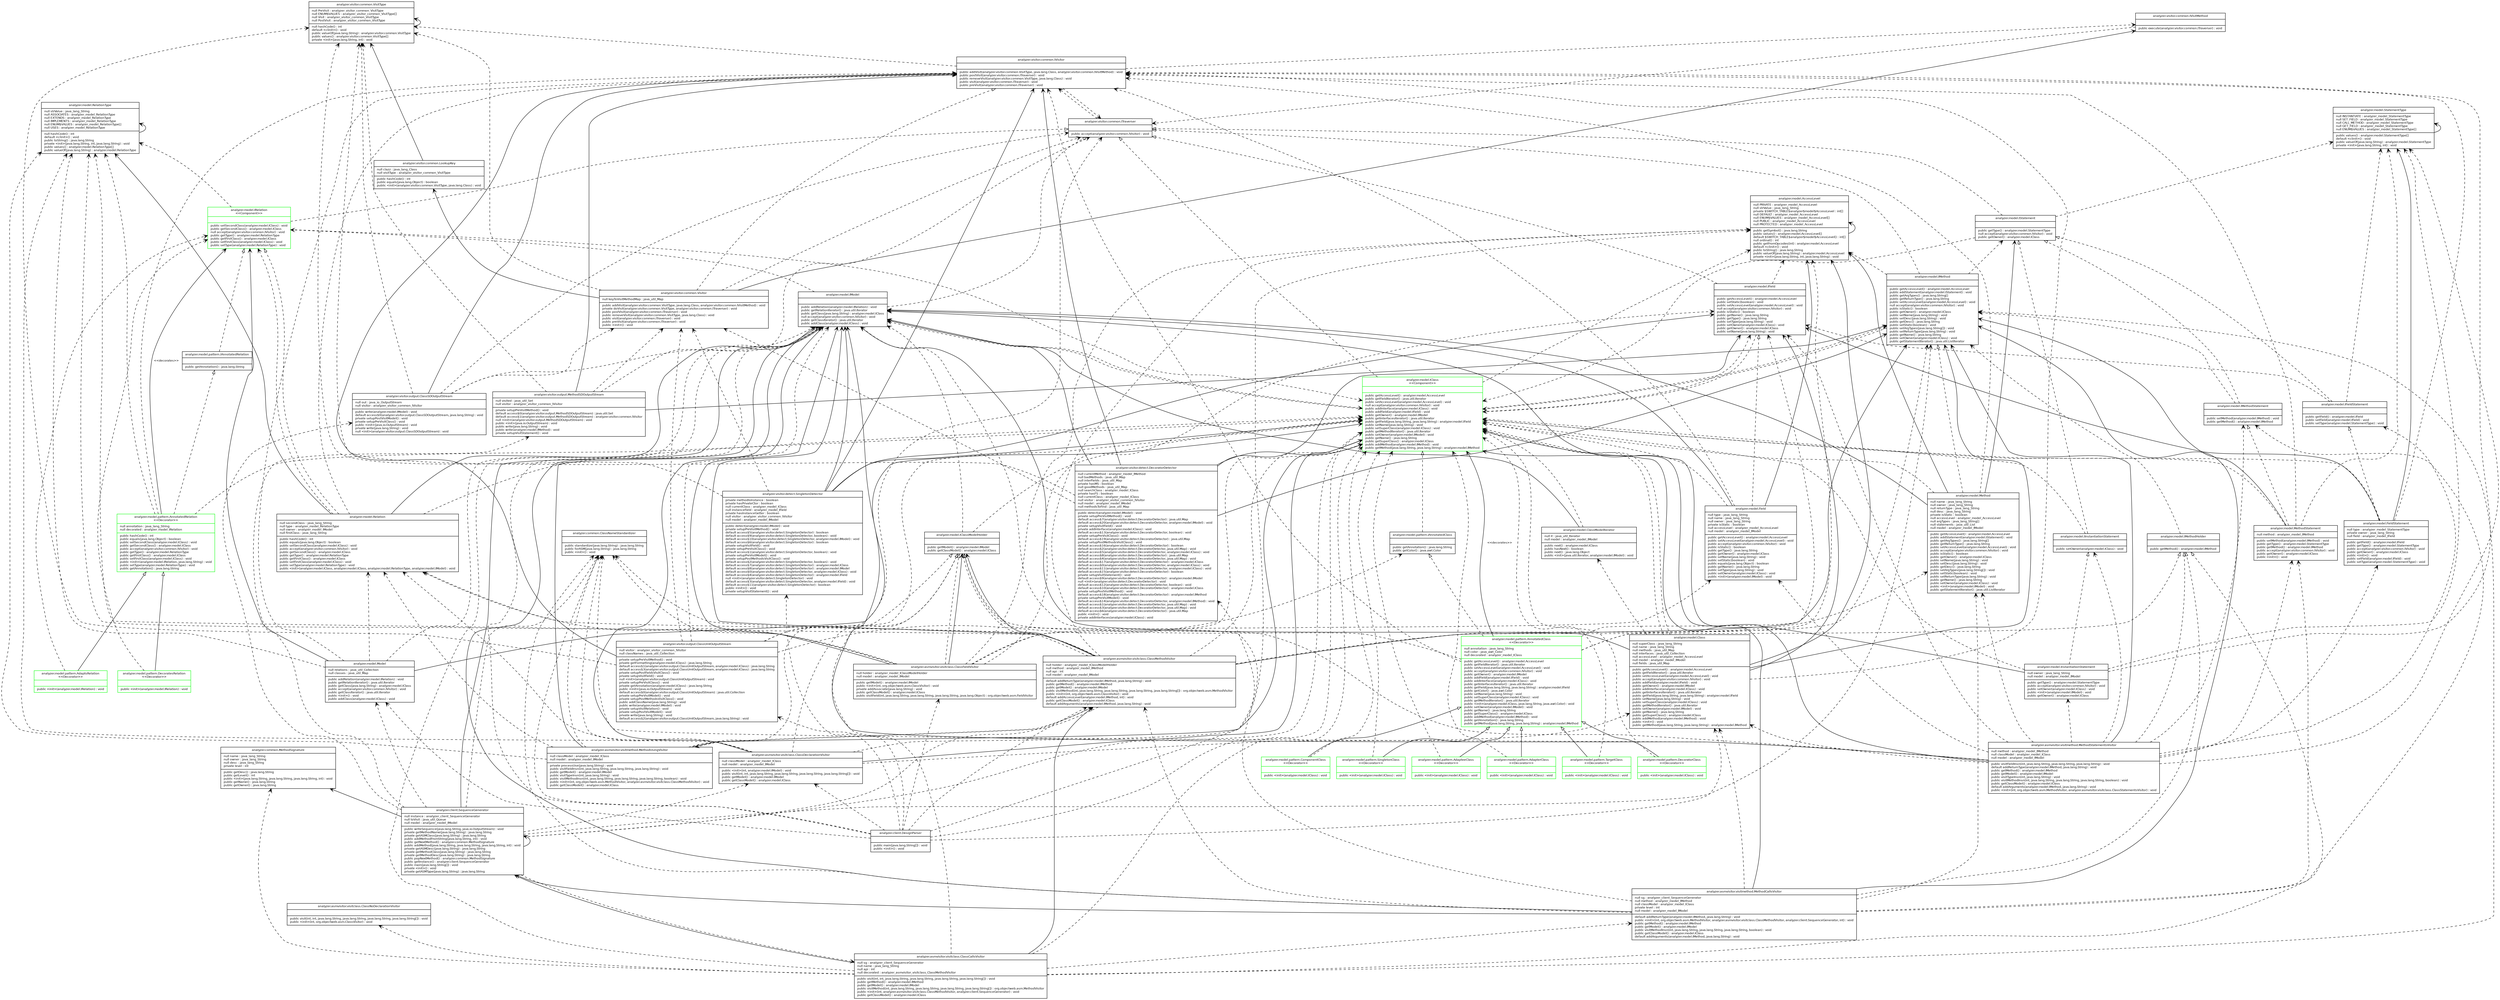 digraph G {
rankdir=BT;

node [
fontname = "Bitstream Vera Sans"
fontsize = 8
shape = "record"
]
edge [
fontname = "Bitstream Vera Sans"
fontsize = 8
]
analyzer_model_Class [
	label = "{analyzer.model.Class|null superClass : java_lang_String\lnull name : java_lang_String\lnull methods : java_util_Map\lnull interfaces : java_util_Collection\lnull accessLevel : analyzer_model_AccessLevel\lnull model : analyzer_model_IModel\lnull fields : java_util_Map\l|public getAccessLevel() : analyzer.model.AccessLevel\lpublic getFieldIterator() : java.util.Iterator\lpublic setAccessLevel(analyzer.model.AccessLevel) : void\lpublic accept(analyzer.visitor.common.IVisitor) : void\lpublic addField(analyzer.model.IField) : void\lpublic getOwner() : analyzer.model.IModel\lpublic addInterface(analyzer.model.IClass) : void\lpublic getInterfacesIterator() : java.util.Iterator\lpublic getField(java.lang.String, java.lang.String) : analyzer.model.IField\lpublic setName(java.lang.String) : void\lpublic setSuperClass(analyzer.model.IClass) : void\lpublic getMethodIterator() : java.util.Iterator\lpublic setOwner(analyzer.model.IModel) : void\lpublic getName() : java.lang.String\lpublic getSuperClass() : analyzer.model.IClass\lpublic addMethod(analyzer.model.IMethod) : void\lpublic \<init\>() : void\lpublic getMethod(java.lang.String, java.lang.String) : analyzer.model.IMethod\l}"
]
analyzer_model_IFieldStatement [
	label = "{analyzer.model.IFieldStatement||public getField() : analyzer.model.IField\lpublic setField(analyzer.model.IField) : void\lpublic setType(analyzer.model.StatementType) : void\l}"
]
analyzer_visitor_output_ClassSDOutputStream [
	label = "{analyzer.visitor.output.ClassSDOutputStream|null out : java_io_OutputStream\lnull visitor : analyzer_visitor_common_IVisitor\l|public write(analyzer.model.IModel) : void\ldefault access$0(analyzer.visitor.output.ClassSDOutputStream, java.lang.String) : void\lprivate setupPostVisitModel() : void\lprivate setupPreVisitClass() : void\lpublic \<init\>(java.io.OutputStream) : void\lprivate write(java.lang.String) : void\lnull \<init\>(analyzer.visitor.output.ClassSDOutputStream) : void\l}"
]
analyzer_model_pattern_ComponentClass [
	label = "{analyzer.model.pattern.ComponentClass\n\<\<Decorator\>\>||public \<init\>(analyzer.model.IClass) : void\l}"
, color="#00ff00"]
analyzer_model_MethodStatement [
	label = "{analyzer.model.MethodStatement|null method : analyzer_model_IMethod\l|public setMethod(analyzer.model.IMethod) : void\lpublic getType() : analyzer.model.StatementType\lpublic getMethod() : analyzer.model.IMethod\lpublic accept(analyzer.visitor.common.IVisitor) : void\lpublic getOwner() : analyzer.model.IClass\lpublic \<init\>() : void\l}"
]
analyzer_model_RelationType [
	label = "{analyzer.model.RelationType|null strValue : java_lang_String\lnull ASSOCIATES : analyzer_model_RelationType\lnull EXTENDS : analyzer_model_RelationType\lnull IMPLEMENTS : analyzer_model_RelationType\lnull ENUM$VALUES : analyzer_model_RelationType[]\lnull USES : analyzer_model_RelationType\l|null hashCode() : int\ldefault \<clinit\>() : void\lpublic toString() : java.lang.String\lprivate \<init\>(java.lang.String, int, java.lang.String) : void\lpublic values() : analyzer.model.RelationType[]\lpublic valueOf(java.lang.String) : analyzer.model.RelationType\l}"
]
analyzer_asmvisitor_visitclass_ClassCallsVisitor [
	label = "{analyzer.asmvisitor.visitclass.ClassCallsVisitor|null sg : analyzer_client_SequenceGenerator\lnull name : java_lang_String\lnull api : int\lnull decorated : analyzer_asmvisitor_visitclass_ClassMethodVisitor\l|public visit(int, int, java.lang.String, java.lang.String, java.lang.String, java.lang.String[]) : void\lpublic getMethod() : analyzer.model.IMethod\lpublic getModel() : analyzer.model.IModel\lpublic visitMethod(int, java.lang.String, java.lang.String, java.lang.String, java.lang.String[]) : org.objectweb.asm.MethodVisitor\lpublic \<init\>(int, analyzer.asmvisitor.visitclass.ClassMethodVisitor, analyzer.client.SequenceGenerator) : void\lpublic getClassModel() : analyzer.model.IClass\l}"
]
analyzer_common_MethodSignature [
	label = "{analyzer.common.MethodSignature|null name : java_lang_String\lnull owner : java_lang_String\lnull desc : java_lang_String\lprivate level : int\l|public getDesc() : java.lang.String\lpublic getLevel() : int\lpublic \<init\>(java.lang.String, java.lang.String, java.lang.String, int) : void\lpublic getName() : java.lang.String\lpublic getOwner() : java.lang.String\l}"
]
analyzer_asmvisitor_visitmethod_MethodUsingVisitor [
	label = "{analyzer.asmvisitor.visitmethod.MethodUsingVisitor|null classModel : analyzer_model_IClass\lnull model : analyzer_model_IModel\l|private processUse(java.lang.String) : void\lpublic visitFieldInsn(int, java.lang.String, java.lang.String, java.lang.String) : void\lpublic getModel() : analyzer.model.IModel\lpublic visitTypeInsn(int, java.lang.String) : void\lpublic visitMethodInsn(int, java.lang.String, java.lang.String, java.lang.String, boolean) : void\lpublic \<init\>(int, org.objectweb.asm.MethodVisitor, analyzer.asmvisitor.visitclass.ClassMethodVisitor) : void\lpublic getClassModel() : analyzer.model.IClass\l}"
]
analyzer_model_IInstantiationStatement [
	label = "{analyzer.model.IInstantiationStatement||public setOwner(analyzer.model.IClass) : void\l}"
]
analyzer_asmvisitor_visitclass_ClassNoDeclarationVisitor [
	label = "{analyzer.asmvisitor.visitclass.ClassNoDeclarationVisitor||public visit(int, int, java.lang.String, java.lang.String, java.lang.String, java.lang.String[]) : void\lpublic \<init\>(int, org.objectweb.asm.ClassVisitor) : void\l}"
]
analyzer_model_pattern_TargetClass [
	label = "{analyzer.model.pattern.TargetClass\n\<\<Decorator\>\>||public \<init\>(analyzer.model.IClass) : void\l}"
, color="#00ff00"]
analyzer_model_pattern_DecoratorClass [
	label = "{analyzer.model.pattern.DecoratorClass\n\<\<Decorator\>\>||public \<init\>(analyzer.model.IClass) : void\l}"
, color="#00ff00"]
analyzer_model_ClassModelIterator [
	label = "{analyzer.model.ClassModelIterator|null it : java_util_Iterator\lnull model : analyzer_model_IModel\l|public next() : analyzer.model.IClass\lpublic hasNext() : boolean\lpublic next() : java.lang.Object\lpublic \<init\>(java.util.Iterator, analyzer.model.IModel) : void\l}"
]
analyzer_model_IClassModelHolder [
	label = "{analyzer.model.IClassModelHolder||public getModel() : analyzer.model.IModel\lpublic getClassModel() : analyzer.model.IClass\l}"
]
analyzer_visitor_common_ITraverser [
	label = "{analyzer.visitor.common.ITraverser||public accept(analyzer.visitor.common.IVisitor) : void\l}"
]
analyzer_visitor_common_IVisitMethod [
	label = "{analyzer.visitor.common.IVisitMethod||public execute(analyzer.visitor.common.ITraverser) : void\l}"
]
analyzer_model_InstantiationStatement [
	label = "{analyzer.model.InstantiationStatement|null owner : java_lang_String\lnull model : analyzer_model_IModel\l|public getType() : analyzer.model.StatementType\lpublic accept(analyzer.visitor.common.IVisitor) : void\lpublic setOwner(analyzer.model.IClass) : void\lpublic \<init\>(analyzer.model.IModel) : void\lpublic getOwner() : analyzer.model.IClass\l}"
]
analyzer_model_Method [
	label = "{analyzer.model.Method|null name : java_lang_String\lnull owner : java_lang_String\lnull returnType : java_lang_String\lnull desc : java_lang_String\lprivate isStatic : boolean\lnull accessLevel : analyzer_model_AccessLevel\lnull argTypes : java_lang_String[]\lnull statements : java_util_List\lnull model : analyzer_model_IModel\l|public getAccessLevel() : analyzer.model.AccessLevel\lpublic addStatement(analyzer.model.IStatement) : void\lpublic getArgTypes() : java.lang.String[]\lpublic getReturnType() : java.lang.String\lpublic setAccessLevel(analyzer.model.AccessLevel) : void\lpublic accept(analyzer.visitor.common.IVisitor) : void\lpublic isStatic() : boolean\lpublic getOwner() : analyzer.model.IClass\lpublic setName(java.lang.String) : void\lpublic setDesc(java.lang.String) : void\lpublic getDesc() : java.lang.String\lpublic setArgTypes(java.lang.String[]) : void\lpublic setStatic(boolean) : void\lpublic setReturnType(java.lang.String) : void\lpublic getName() : java.lang.String\lpublic setOwner(analyzer.model.IClass) : void\lpublic \<init\>(analyzer.model.IModel) : void\lpublic getStatementIterator() : java.util.ListIterator\l}"
]
analyzer_visitor_common_VisitType [
	label = "{analyzer.visitor.common.VisitType|null PreVisit : analyzer_visitor_common_VisitType\lnull ENUM$VALUES : analyzer_visitor_common_VisitType[]\lnull Visit : analyzer_visitor_common_VisitType\lnull PostVisit : analyzer_visitor_common_VisitType\l|null hashCode() : int\ldefault \<clinit\>() : void\lpublic valueOf(java.lang.String) : analyzer.visitor.common.VisitType\lpublic values() : analyzer.visitor.common.VisitType[]\lprivate \<init\>(java.lang.String, int) : void\l}"
]
analyzer_model_IStatement [
	label = "{analyzer.model.IStatement||public getType() : analyzer.model.StatementType\lnull accept(analyzer.visitor.common.IVisitor) : void\lpublic getOwner() : analyzer.model.IClass\l}"
]
analyzer_model_AccessLevel [
	label = "{analyzer.model.AccessLevel|null PRIVATE : analyzer_model_AccessLevel\lnull strValue : java_lang_String\lprivate $SWITCH_TABLE$analyzer$model$AccessLevel : int[]\lnull DEFAULT : analyzer_model_AccessLevel\lnull ENUM$VALUES : analyzer_model_AccessLevel[]\lnull PUBLIC : analyzer_model_AccessLevel\lnull PROTECTED : analyzer_model_AccessLevel\l|public getSymbol() : java.lang.String\lpublic values() : analyzer.model.AccessLevel[]\ldefault $SWITCH_TABLE$analyzer$model$AccessLevel() : int[]\lnull ordinal() : int\lpublic getFromOpcodes(int) : analyzer.model.AccessLevel\ldefault \<clinit\>() : void\lpublic toString() : java.lang.String\lpublic valueOf(java.lang.String) : analyzer.model.AccessLevel\lprivate \<init\>(java.lang.String, int, java.lang.String) : void\l}"
]
analyzer_asmvisitor_visitclass_ClassMethodVisitor [
	label = "{analyzer.asmvisitor.visitclass.ClassMethodVisitor|null holder : analyzer_model_IClassModelHolder\lnull method : analyzer_model_IMethod\lnull api : int\lnull model : analyzer_model_IModel\l|default addReturnType(analyzer.model.IMethod, java.lang.String) : void\lpublic getMethod() : analyzer.model.IMethod\lpublic getModel() : analyzer.model.IModel\lpublic visitMethod(int, java.lang.String, java.lang.String, java.lang.String, java.lang.String[]) : org.objectweb.asm.MethodVisitor\lpublic \<init\>(int, org.objectweb.asm.ClassVisitor) : void\ldefault addAccessLevel(analyzer.model.IMethod, int) : void\lpublic getClassModel() : analyzer.model.IClass\ldefault addArguments(analyzer.model.IMethod, java.lang.String) : void\l}"
]
analyzer_asmvisitor_visitclass_ClassFieldVisitor [
	label = "{analyzer.asmvisitor.visitclass.ClassFieldVisitor|null holder : analyzer_model_IClassModelHolder\lnull model : analyzer_model_IModel\l|public getModel() : analyzer.model.IModel\lpublic \<init\>(int, org.objectweb.asm.ClassVisitor) : void\lprivate addAssociate(java.lang.String) : void\lpublic getClassModel() : analyzer.model.IClass\lpublic visitField(int, java.lang.String, java.lang.String, java.lang.String, java.lang.Object) : org.objectweb.asm.FieldVisitor\l}"
]
analyzer_model_pattern_SingletonClass [
	label = "{analyzer.model.pattern.SingletonClass\n\<\<Decorator\>\>||public \<init\>(analyzer.model.IClass) : void\l}"
, color="#00ff00"]
analyzer_visitor_detect_DecoratorDetector [
	label = "{analyzer.visitor.detect.DecoratorDetector|null currentMethod : analyzer_model_IMethod\lnull badMethods : java_util_Map\lnull interFields : java_util_Map\lprivate hasMS : boolean\lnull goodMethods : java_util_Map\lnull searchClass : analyzer_model_IClass\lprivate hasFS : boolean\lnull currentClass : analyzer_model_IClass\lnull visitor : analyzer_visitor_common_IVisitor\lnull model : analyzer_model_IModel\lnull methodsToFind : java_util_Map\l|public detect(analyzer.model.IModel) : void\lprivate setupPreVisitMethod() : void\ldefault access$7(analyzer.visitor.detect.DecoratorDetector) : java.util.Map\ldefault access$20(analyzer.visitor.detect.DecoratorDetector, analyzer.model.IModel) : void\lprivate setupVisitField() : void\lprivate addInterface(analyzer.model.IClass) : void\ldefault access$13(analyzer.visitor.detect.DecoratorDetector, boolean) : void\lprivate setupPreVisitClass() : void\ldefault access$19(analyzer.visitor.detect.DecoratorDetector) : java.util.Map\lprivate setupPostMethodsVisitClass() : void\ldefault access$16(analyzer.visitor.detect.DecoratorDetector) : boolean\ldefault access$2(analyzer.visitor.detect.DecoratorDetector, java.util.Map) : void\ldefault access$5(analyzer.visitor.detect.DecoratorDetector, analyzer.model.IClass) : void\ldefault access$8(analyzer.visitor.detect.DecoratorDetector) : java.util.Map\ldefault access$4(analyzer.visitor.detect.DecoratorDetector, java.util.Map) : void\ldefault access$17(analyzer.visitor.detect.DecoratorDetector) : analyzer.model.IClass\ldefault access$0(analyzer.visitor.detect.DecoratorDetector, analyzer.model.IClass) : void\ldefault access$11(analyzer.visitor.detect.DecoratorDetector, analyzer.model.IClass) : void\ldefault access$15(analyzer.visitor.detect.DecoratorDetector) : boolean\lprivate setupVisitStatement() : void\ldefault access$9(analyzer.visitor.detect.DecoratorDetector) : analyzer.model.IModel\lnull \<init\>(analyzer.visitor.detect.DecoratorDetector) : void\ldefault access$12(analyzer.visitor.detect.DecoratorDetector, boolean) : void\ldefault access$10(analyzer.visitor.detect.DecoratorDetector) : analyzer.model.IClass\lprivate setupPostVisitMethod() : void\ldefault access$18(analyzer.visitor.detect.DecoratorDetector) : analyzer.model.IMethod\lprivate setupPreVisitModel() : void\ldefault access$14(analyzer.visitor.detect.DecoratorDetector, analyzer.model.IMethod) : void\ldefault access$1(analyzer.visitor.detect.DecoratorDetector, java.util.Map) : void\ldefault access$3(analyzer.visitor.detect.DecoratorDetector, java.util.Map) : void\ldefault access$6(analyzer.visitor.detect.DecoratorDetector) : java.util.Map\lpublic \<init\>() : void\lprivate addInterfaces(analyzer.model.IClass) : void\l}"
]
analyzer_model_pattern_AdapterClass [
	label = "{analyzer.model.pattern.AdapterClass\n\<\<Decorator\>\>||public \<init\>(analyzer.model.IClass) : void\l}"
, color="#00ff00"]
analyzer_asmvisitor_visitmethod_MethodStatementsVisitor [
	label = "{analyzer.asmvisitor.visitmethod.MethodStatementsVisitor|null method : analyzer_model_IMethod\lnull classModel : analyzer_model_IClass\lnull model : analyzer_model_IModel\l|public visitFieldInsn(int, java.lang.String, java.lang.String, java.lang.String) : void\ldefault addReturnType(analyzer.model.IMethod, java.lang.String) : void\lpublic getMethod() : analyzer.model.IMethod\lpublic getModel() : analyzer.model.IModel\lpublic visitTypeInsn(int, java.lang.String) : void\lpublic visitMethodInsn(int, java.lang.String, java.lang.String, java.lang.String, boolean) : void\lpublic getClassModel() : analyzer.model.IClass\ldefault addArguments(analyzer.model.IMethod, java.lang.String) : void\lpublic \<init\>(int, org.objectweb.asm.MethodVisitor, analyzer.asmvisitor.visitclass.ClassStatementsVisitor) : void\l}"
]
analyzer_common_ClassNameStandardizer [
	label = "{analyzer.common.ClassNameStandardizer||public standardize(java.lang.String) : java.lang.String\lpublic forASM(java.lang.String) : java.lang.String\lpublic \<init\>() : void\l}"
]
analyzer_model_IRelation [
	label = "{analyzer.model.IRelation\n\<\<Component\>\>||public setSecondClass(analyzer.model.IClass) : void\lpublic getSecondClass() : analyzer.model.IClass\lnull accept(analyzer.visitor.common.IVisitor) : void\lpublic getType() : analyzer.model.RelationType\lpublic getFirstClass() : analyzer.model.IClass\lpublic setFirstClass(analyzer.model.IClass) : void\lpublic setType(analyzer.model.RelationType) : void\l}"
, color="#00ff00"]
analyzer_model_pattern_IAnnotatedRelation [
	label = "{analyzer.model.pattern.IAnnotatedRelation||public getAnnotation() : java.lang.String\l}"
]
analyzer_model_IClass [
	label = "{analyzer.model.IClass\n\<\<Component\>\>||public getAccessLevel() : analyzer.model.AccessLevel\lpublic getFieldIterator() : java.util.Iterator\lpublic setAccessLevel(analyzer.model.AccessLevel) : void\lnull accept(analyzer.visitor.common.IVisitor) : void\lpublic addInterface(analyzer.model.IClass) : void\lpublic addField(analyzer.model.IField) : void\lpublic getOwner() : analyzer.model.IModel\lpublic getInterfacesIterator() : java.util.Iterator\lpublic getField(java.lang.String, java.lang.String) : analyzer.model.IField\lpublic setName(java.lang.String) : void\lpublic setSuperClass(analyzer.model.IClass) : void\lpublic getMethodIterator() : java.util.Iterator\lpublic setOwner(analyzer.model.IModel) : void\lpublic getName() : java.lang.String\lpublic getSuperClass() : analyzer.model.IClass\lpublic addMethod(analyzer.model.IMethod) : void\lpublic getMethod(java.lang.String, java.lang.String) : analyzer.model.IMethod\l}"
, color="#00ff00"]
analyzer_model_IMethodStatement [
	label = "{analyzer.model.IMethodStatement||public setMethod(analyzer.model.IMethod) : void\lpublic getMethod() : analyzer.model.IMethod\l}"
]
analyzer_visitor_common_IVisitor [
	label = "{analyzer.visitor.common.IVisitor||public addVisit(analyzer.visitor.common.VisitType, java.lang.Class, analyzer.visitor.common.IVisitMethod) : void\lpublic postVisit(analyzer.visitor.common.ITraverser) : void\lpublic removeVisit(analyzer.visitor.common.VisitType, java.lang.Class) : void\lpublic visit(analyzer.visitor.common.ITraverser) : void\lpublic preVisit(analyzer.visitor.common.ITraverser) : void\l}"
]
analyzer_visitor_common_LookupKey [
	label = "{analyzer.visitor.common.LookupKey|null clazz : java_lang_Class\lnull visitType : analyzer_visitor_common_VisitType\l|public hashCode() : int\lpublic equals(java.lang.Object) : boolean\lpublic \<init\>(analyzer.visitor.common.VisitType, java.lang.Class) : void\l}"
]
analyzer_visitor_detect_SingletonDetector [
	label = "{analyzer.visitor.detect.SingletonDetector|private methodIsInstance : boolean\lprivate hasPrivateCtor : boolean\lnull currentClass : analyzer_model_IClass\lnull instanceField : analyzer_model_IField\lprivate hasInstanceGetter : boolean\lnull visitor : analyzer_visitor_common_IVisitor\lnull model : analyzer_model_IModel\l|public detect(analyzer.model.IModel) : void\lprivate setupPreVisitMethod() : void\ldefault access$5(analyzer.visitor.detect.SingletonDetector) : boolean\ldefault access$9(analyzer.visitor.detect.SingletonDetector, boolean) : void\ldefault access$10(analyzer.visitor.detect.SingletonDetector, analyzer.model.IModel) : void\ldefault access$6(analyzer.visitor.detect.SingletonDetector) : boolean\lprivate setupVisitField() : void\lprivate setupPreVisitClass() : void\ldefault access$1(analyzer.visitor.detect.SingletonDetector, boolean) : void\lprivate setupPreVisitModel() : void\lprivate setupPostMethodsVisitClass() : void\ldefault access$2(analyzer.visitor.detect.SingletonDetector, boolean) : void\ldefault access$7(analyzer.visitor.detect.SingletonDetector) : analyzer.model.IClass\ldefault access$8(analyzer.visitor.detect.SingletonDetector) : analyzer.model.IModel\ldefault access$0(analyzer.visitor.detect.SingletonDetector, analyzer.model.IClass) : void\ldefault access$4(analyzer.visitor.detect.SingletonDetector) : analyzer.model.IField\lnull \<init\>(analyzer.visitor.detect.SingletonDetector) : void\ldefault access$3(analyzer.visitor.detect.SingletonDetector, analyzer.model.IField) : void\ldefault access$11(analyzer.visitor.detect.SingletonDetector) : boolean\lpublic \<init\>() : void\lprivate setupVisitStatement() : void\l}"
]
analyzer_asmvisitor_visitmethod_MethodCallsVisitor [
	label = "{analyzer.asmvisitor.visitmethod.MethodCallsVisitor|null sg : analyzer_client_SequenceGenerator\lnull method : analyzer_model_IMethod\lnull classModel : analyzer_model_IClass\lprivate level : int\lnull model : analyzer_model_IModel\l|default addReturnType(analyzer.model.IMethod, java.lang.String) : void\lpublic \<init\>(int, org.objectweb.asm.MethodVisitor, analyzer.asmvisitor.visitclass.ClassMethodVisitor, analyzer.client.SequenceGenerator, int) : void\lpublic getMethod() : analyzer.model.IMethod\lpublic getModel() : analyzer.model.IModel\lpublic visitMethodInsn(int, java.lang.String, java.lang.String, java.lang.String, boolean) : void\lpublic getClassModel() : analyzer.model.IClass\ldefault addArguments(analyzer.model.IMethod, java.lang.String) : void\l}"
]
analyzer_visitor_output_MethodSDOutputStream [
	label = "{analyzer.visitor.output.MethodSDOutputStream|null visited : java_util_Set\lnull visitor : analyzer_visitor_common_IVisitor\l|private setupPreVisitMethod() : void\ldefault access$0(analyzer.visitor.output.MethodSDOutputStream) : java.util.Set\ldefault access$1(analyzer.visitor.output.MethodSDOutputStream) : analyzer.visitor.common.IVisitor\lnull \<init\>(analyzer.visitor.output.MethodSDOutputStream) : void\lpublic \<init\>(java.io.OutputStream) : void\lpublic write(java.lang.String) : void\lpublic write(analyzer.model.IMethod) : void\lprivate setupVisitStatement() : void\l}"
]
analyzer_model_pattern_IAnnotatedClass [
	label = "{analyzer.model.pattern.IAnnotatedClass||public getAnnotation() : java.lang.String\lpublic getColor() : java.awt.Color\l}"
]
analyzer_visitor_output_ClassUmlOutputStream [
	label = "{analyzer.visitor.output.ClassUmlOutputStream|null visitor : analyzer_visitor_common_IVisitor\lnull classNames : java_util_Collection\l|private setupPreVisitMethod() : void\lprivate getFormatting(analyzer.model.IClass) : java.lang.String\ldefault access$1(analyzer.visitor.output.ClassUmlOutputStream, analyzer.model.IClass) : java.lang.String\ldefault access$3(analyzer.visitor.output.ClassUmlOutputStream, analyzer.model.IClass) : java.lang.String\lprivate setupPostFieldsVisitClass() : void\lprivate setupVisitField() : void\lnull \<init\>(analyzer.visitor.output.ClassUmlOutputStream) : void\lprivate setupPreVisitClass() : void\lprivate getAnnotation(analyzer.model.IClass) : java.lang.String\lpublic \<init\>(java.io.OutputStream) : void\ldefault access$0(analyzer.visitor.output.ClassUmlOutputStream) : java.util.Collection\lprivate setupPreVisitModel() : void\lprivate setupPostMethodsVisitClass() : void\lpublic addClassName(java.lang.String) : void\lpublic write(analyzer.model.IModel) : void\lprivate setupVisitRelation() : void\lprivate setupPostVisitModel() : void\lprivate write(java.lang.String) : void\ldefault access$2(analyzer.visitor.output.ClassUmlOutputStream, java.lang.String) : void\l}"
]
analyzer_visitor_common_Visitor [
	label = "{analyzer.visitor.common.Visitor|null keyToVisitMethodMap : java_util_Map\l|public addVisit(analyzer.visitor.common.VisitType, java.lang.Class, analyzer.visitor.common.IVisitMethod) : void\lprivate doVisit(analyzer.visitor.common.VisitType, analyzer.visitor.common.ITraverser) : void\lpublic postVisit(analyzer.visitor.common.ITraverser) : void\lpublic removeVisit(analyzer.visitor.common.VisitType, java.lang.Class) : void\lpublic visit(analyzer.visitor.common.ITraverser) : void\lpublic preVisit(analyzer.visitor.common.ITraverser) : void\lpublic \<init\>() : void\l}"
]
analyzer_client_DesignParser [
	label = "{analyzer.client.DesignParser||public main(java.lang.String[]) : void\lpublic \<init\>() : void\l}"
]
analyzer_model_Relation [
	label = "{analyzer.model.Relation|null secondClass : java_lang_String\lnull type : analyzer_model_RelationType\lnull owner : analyzer_model_IModel\lnull firstClass : java_lang_String\l|public hashCode() : int\lpublic equals(java.lang.Object) : boolean\lpublic setSecondClass(analyzer.model.IClass) : void\lpublic accept(analyzer.visitor.common.IVisitor) : void\lpublic getSecondClass() : analyzer.model.IClass\lpublic getType() : analyzer.model.RelationType\lpublic getFirstClass() : analyzer.model.IClass\lpublic setFirstClass(analyzer.model.IClass) : void\lpublic setType(analyzer.model.RelationType) : void\lpublic \<init\>(analyzer.model.IClass, analyzer.model.IClass, analyzer.model.RelationType, analyzer.model.IModel) : void\l}"
]
analyzer_model_pattern_AnnotatedRelation [
	label = "{analyzer.model.pattern.AnnotatedRelation\n\<\<Decorator\>\>|null annotation : java_lang_String\lnull decorated : analyzer_model_IRelation\l|public hashCode() : int\lpublic equals(java.lang.Object) : boolean\lpublic setSecondClass(analyzer.model.IClass) : void\lpublic getSecondClass() : analyzer.model.IClass\lpublic accept(analyzer.visitor.common.IVisitor) : void\lpublic getType() : analyzer.model.RelationType\lpublic getFirstClass() : analyzer.model.IClass\lpublic setFirstClass(analyzer.model.IClass) : void\lpublic \<init\>(analyzer.model.IRelation, java.lang.String) : void\lpublic setType(analyzer.model.RelationType) : void\lpublic getAnnotation() : java.lang.String\l}"
, color="#00ff00"]
analyzer_model_IMethodHolder [
	label = "{analyzer.model.IMethodHolder||public getMethod() : analyzer.model.IMethod\l}"
]
analyzer_model_Model [
	label = "{analyzer.model.Model|null relations : java_util_Collection\lnull classes : java_util_Map\l|public addRelation(analyzer.model.IRelation) : void\lpublic getRelationIterator() : java.util.Iterator\lpublic getClass(java.lang.String) : analyzer.model.IClass\lpublic accept(analyzer.visitor.common.IVisitor) : void\lpublic getClassIterator() : java.util.Iterator\lpublic \<init\>() : void\lpublic addClass(analyzer.model.IClass) : void\l}"
]
analyzer_model_IField [
	label = "{analyzer.model.IField||public getAccessLevel() : analyzer.model.AccessLevel\lpublic setStatic(boolean) : void\lpublic setAccessLevel(analyzer.model.AccessLevel) : void\lnull accept(analyzer.visitor.common.IVisitor) : void\lpublic isStatic() : boolean\lpublic getName() : java.lang.String\lpublic getType() : java.lang.String\lpublic setType(java.lang.String) : void\lpublic setOwner(analyzer.model.IClass) : void\lpublic getOwner() : analyzer.model.IClass\lpublic setName(java.lang.String) : void\l}"
]
analyzer_model_IModel [
	label = "{analyzer.model.IModel||public addRelation(analyzer.model.IRelation) : void\lpublic getRelationIterator() : java.util.Iterator\lpublic getClass(java.lang.String) : analyzer.model.IClass\lnull accept(analyzer.visitor.common.IVisitor) : void\lpublic getClassIterator() : java.util.Iterator\lpublic addClass(analyzer.model.IClass) : void\l}"
]
analyzer_asmvisitor_visitclass_ClassDeclarationVisitor [
	label = "{analyzer.asmvisitor.visitclass.ClassDeclarationVisitor|null classModel : analyzer_model_IClass\lnull model : analyzer_model_IModel\l|public \<init\>(int, analyzer.model.IModel) : void\lpublic visit(int, int, java.lang.String, java.lang.String, java.lang.String, java.lang.String[]) : void\lpublic getModel() : analyzer.model.IModel\lpublic getClassModel() : analyzer.model.IClass\l}"
]
analyzer_model_IMethod [
	label = "{analyzer.model.IMethod||public getAccessLevel() : analyzer.model.AccessLevel\lpublic addStatement(analyzer.model.IStatement) : void\lpublic getArgTypes() : java.lang.String[]\lpublic getReturnType() : java.lang.String\lpublic setAccessLevel(analyzer.model.AccessLevel) : void\lnull accept(analyzer.visitor.common.IVisitor) : void\lpublic isStatic() : boolean\lpublic getOwner() : analyzer.model.IClass\lpublic setName(java.lang.String) : void\lpublic setDesc(java.lang.String) : void\lpublic getDesc() : java.lang.String\lpublic setStatic(boolean) : void\lpublic setArgTypes(java.lang.String[]) : void\lpublic setReturnType(java.lang.String) : void\lpublic getName() : java.lang.String\lpublic setOwner(analyzer.model.IClass) : void\lpublic getStatementIterator() : java.util.ListIterator\l}"
]
analyzer_model_pattern_AdaptsRelation [
	label = "{analyzer.model.pattern.AdaptsRelation\n\<\<Decorator\>\>||public \<init\>(analyzer.model.IRelation) : void\l}"
, color="#00ff00"]
analyzer_model_pattern_AnnotatedClass [
	label = "{analyzer.model.pattern.AnnotatedClass\n\<\<Decorator\>\>|null annotation : java_lang_String\lnull color : java_awt_Color\lnull decorated : analyzer_model_IClass\l|public getAccessLevel() : analyzer.model.AccessLevel\lpublic getFieldIterator() : java.util.Iterator\lpublic setAccessLevel(analyzer.model.AccessLevel) : void\lpublic accept(analyzer.visitor.common.IVisitor) : void\lpublic getOwner() : analyzer.model.IModel\lpublic addField(analyzer.model.IField) : void\lpublic addInterface(analyzer.model.IClass) : void\lpublic getInterfacesIterator() : java.util.Iterator\lpublic getField(java.lang.String, java.lang.String) : analyzer.model.IField\lpublic getColor() : java.awt.Color\lpublic setName(java.lang.String) : void\lpublic setSuperClass(analyzer.model.IClass) : void\lpublic getMethodIterator() : java.util.Iterator\lpublic \<init\>(analyzer.model.IClass, java.lang.String, java.awt.Color) : void\lpublic setOwner(analyzer.model.IModel) : void\lpublic getName() : java.lang.String\lpublic getSuperClass() : analyzer.model.IClass\lpublic addMethod(analyzer.model.IMethod) : void\lpublic getAnnotation() : java.lang.String\lpublic getMethod(java.lang.String, java.lang.String) : analyzer.model.IMethod\l}"
, color="#00ff00"]
analyzer_client_SequenceGenerator [
	label = "{analyzer.client.SequenceGenerator|null instance : analyzer_client_SequenceGenerator\lnull toVisit : java_util_Queue\lnull model : analyzer_model_IModel\l|public writeSequence(java.lang.String, java.io.OutputStream) : void\lprivate getMethodName(java.lang.String) : java.lang.String\lprivate getASMClass(java.lang.String) : java.lang.String\lpublic addMethodFromString(java.lang.String, int) : void\lpublic getNextMethod() : analyzer.common.MethodSignature\lpublic addMethod(java.lang.String, java.lang.String, java.lang.String, int) : void\lprivate getASMDesc(java.lang.String) : java.lang.String\lprivate getMethodClass(java.lang.String) : java.lang.String\lprivate getMethodDesc(java.lang.String) : java.lang.String\lpublic popNextMethod() : analyzer.common.MethodSignature\lpublic getInstance() : analyzer.client.SequenceGenerator\lpublic main(java.lang.String[]) : void\lprivate \<init\>() : void\lprivate getASMType(java.lang.String) : java.lang.String\l}"
]
analyzer_model_pattern_AdapteeClass [
	label = "{analyzer.model.pattern.AdapteeClass\n\<\<Decorator\>\>||public \<init\>(analyzer.model.IClass) : void\l}"
, color="#00ff00"]
analyzer_model_FieldStatement [
	label = "{analyzer.model.FieldStatement|null type : analyzer_model_StatementType\lprivate owner : java_lang_String\lnull field : analyzer_model_IField\l|public getField() : analyzer.model.IField\lpublic getType() : analyzer.model.StatementType\lpublic accept(analyzer.visitor.common.IVisitor) : void\lpublic getOwner() : analyzer.model.IClass\lpublic \<init\>() : void\lpublic setField(analyzer.model.IField) : void\lpublic setType(analyzer.model.StatementType) : void\l}"
]
analyzer_model_StatementType [
	label = "{analyzer.model.StatementType|null INSTANTIATE : analyzer_model_StatementType\lnull SET_FIELD : analyzer_model_StatementType\lnull CALL_METHOD : analyzer_model_StatementType\lnull GET_FIELD : analyzer_model_StatementType\lnull ENUM$VALUES : analyzer_model_StatementType[]\l|public values() : analyzer.model.StatementType[]\ldefault \<clinit\>() : void\lpublic valueOf(java.lang.String) : analyzer.model.StatementType\lprivate \<init\>(java.lang.String, int) : void\l}"
]
analyzer_model_Field [
	label = "{analyzer.model.Field|null type : java_lang_String\lnull name : java_lang_String\lnull owner : java_lang_String\lprivate isStatic : boolean\lnull accessLevel : analyzer_model_AccessLevel\lnull model : analyzer_model_IModel\l|public getAccessLevel() : analyzer.model.AccessLevel\lpublic setAccessLevel(analyzer.model.AccessLevel) : void\lpublic accept(analyzer.visitor.common.IVisitor) : void\lpublic isStatic() : boolean\lpublic getType() : java.lang.String\lpublic getOwner() : analyzer.model.IClass\lpublic setName(java.lang.String) : void\lpublic setStatic(boolean) : void\lpublic equals(java.lang.Object) : boolean\lpublic getName() : java.lang.String\lpublic setType(java.lang.String) : void\lpublic setOwner(analyzer.model.IClass) : void\lpublic \<init\>(analyzer.model.IModel) : void\l}"
]
analyzer_model_pattern_DecoratesRelation [
	label = "{analyzer.model.pattern.DecoratesRelation\n\<\<Decorator\>\>||public \<init\>(analyzer.model.IRelation) : void\l}"
, color="#00ff00"]
analyzer_asmvisitor_visitmethod_MethodCallsVisitor -> analyzer_model_IClass [
	arrowhead = "vee"
	style = "solid"
]

analyzer_model_IRelation -> analyzer_model_IClass [
	arrowhead = "vee"
	style = "dashed"
]

analyzer_model_Model -> analyzer_model_RelationType [
	arrowhead = "vee"
	style = "dashed"
]

analyzer_asmvisitor_visitmethod_MethodStatementsVisitor -> analyzer_model_IMethodHolder [
	arrowhead = "empty"
	style = "dashed"
]

analyzer_model_InstantiationStatement -> analyzer_model_IInstantiationStatement [
	arrowhead = "empty"
	style = "dashed"
]

analyzer_model_IInstantiationStatement -> analyzer_model_IClass [
	arrowhead = "vee"
	style = "dashed"
]

analyzer_visitor_common_IVisitor -> analyzer_visitor_common_ITraverser [
	arrowhead = "vee"
	style = "dashed"
]

analyzer_model_pattern_DecoratesRelation -> analyzer_model_pattern_AnnotatedRelation [
	arrowhead = "empty"
	style = "solid"
]

analyzer_asmvisitor_visitclass_ClassMethodVisitor -> analyzer_asmvisitor_visitmethod_MethodUsingVisitor [
	arrowhead = "vee"
	style = "dashed"
]

analyzer_visitor_output_ClassUmlOutputStream -> analyzer_model_IClass [
	arrowhead = "vee"
	style = "dashed"
]

analyzer_model_MethodStatement -> analyzer_model_IMethod [
	arrowhead = "vee"
	style = "solid"
]

analyzer_asmvisitor_visitmethod_MethodUsingVisitor -> analyzer_model_IClass [
	arrowhead = "vee"
	style = "solid"
]

analyzer_model_Model -> analyzer_visitor_common_IVisitor [
	arrowhead = "vee"
	style = "dashed"
]

analyzer_asmvisitor_visitclass_ClassFieldVisitor -> analyzer_model_Field [
	arrowhead = "vee"
	style = "dashed"
]

analyzer_client_DesignParser -> analyzer_model_Model [
	arrowhead = "vee"
	style = "dashed"
]

analyzer_client_SequenceGenerator -> analyzer_model_IMethod [
	arrowhead = "vee"
	style = "dashed"
]

analyzer_asmvisitor_visitclass_ClassDeclarationVisitor -> analyzer_model_RelationType [
	arrowhead = "vee"
	style = "dashed"
]

analyzer_model_pattern_AdapterClass -> analyzer_model_IClass [
	arrowhead = "vee"
	style = "dashed"
]

analyzer_asmvisitor_visitclass_ClassCallsVisitor -> analyzer_model_IClassModelHolder [
	arrowhead = "empty"
	style = "dashed"
]

analyzer_model_FieldStatement -> analyzer_model_StatementType [
	arrowhead = "vee"
	style = "solid"
]

analyzer_asmvisitor_visitclass_ClassDeclarationVisitor -> analyzer_model_Relation [
	arrowhead = "vee"
	style = "dashed"
]

analyzer_asmvisitor_visitclass_ClassFieldVisitor -> analyzer_common_ClassNameStandardizer [
	arrowhead = "vee"
	style = "dashed"
]

analyzer_model_FieldStatement -> analyzer_visitor_common_IVisitor [
	arrowhead = "vee"
	style = "dashed"
]

analyzer_model_IField -> analyzer_model_AccessLevel [
	arrowhead = "vee"
	style = "dashed"
]

analyzer_model_FieldStatement -> analyzer_model_IFieldStatement [
	arrowhead = "empty"
	style = "dashed"
]

analyzer_asmvisitor_visitclass_ClassMethodVisitor -> analyzer_model_Relation [
	arrowhead = "vee"
	style = "dashed"
]

analyzer_client_SequenceGenerator -> analyzer_asmvisitor_visitclass_ClassMethodVisitor [
	arrowhead = "vee"
	style = "dashed"
]

analyzer_client_DesignParser -> analyzer_asmvisitor_visitclass_ClassMethodVisitor [
	arrowhead = "vee"
	style = "dashed"
]

analyzer_model_pattern_AdaptsRelation -> analyzer_model_IRelation [
	arrowhead = "vee"
	style = "dashed"
]

analyzer_asmvisitor_visitmethod_MethodStatementsVisitor -> analyzer_model_IClassModelHolder [
	arrowhead = "empty"
	style = "dashed"
]

analyzer_model_Class -> analyzer_model_IClass [
	arrowhead = "empty"
	style = "dashed"
]

analyzer_model_InstantiationStatement -> analyzer_model_StatementType [
	arrowhead = "vee"
	style = "dashed"
]

analyzer_model_RelationType -> analyzer_model_RelationType [
	arrowhead = "vee"
	style = "solid"
]

analyzer_visitor_detect_DecoratorDetector -> analyzer_visitor_common_VisitType [
	arrowhead = "vee"
	style = "dashed"
]

analyzer_model_IClass -> analyzer_model_IModel [
	arrowhead = "vee"
	style = "dashed"
]

analyzer_model_IModel -> analyzer_model_IClass [
	arrowhead = "vee"
	style = "dashed"
]

analyzer_model_Relation -> analyzer_visitor_common_IVisitor [
	arrowhead = "vee"
	style = "dashed"
]

analyzer_model_Field -> analyzer_model_AccessLevel [
	arrowhead = "vee"
	style = "solid"
]

analyzer_model_pattern_IAnnotatedRelation -> analyzer_model_IRelation [
	arrowhead = "empty"
	style = "dashed"
]

analyzer_model_Class -> analyzer_model_IMethod [
	arrowhead = "vee"
	style = "solid"
]

analyzer_visitor_common_ITraverser -> analyzer_visitor_common_IVisitor [
	arrowhead = "vee"
	style = "dashed"
]

analyzer_asmvisitor_visitmethod_MethodCallsVisitor -> analyzer_model_IMethodHolder [
	arrowhead = "empty"
	style = "dashed"
]

analyzer_model_IMethodStatement -> analyzer_model_IStatement [
	arrowhead = "empty"
	style = "dashed"
]

analyzer_visitor_detect_DecoratorDetector -> analyzer_model_IField [
	arrowhead = "vee"
	style = "solid"
]

analyzer_asmvisitor_visitmethod_MethodStatementsVisitor -> analyzer_model_IClass [
	arrowhead = "vee"
	style = "solid"
]

analyzer_asmvisitor_visitmethod_MethodStatementsVisitor -> analyzer_model_IFieldStatement [
	arrowhead = "vee"
	style = "dashed"
]

analyzer_asmvisitor_visitclass_ClassDeclarationVisitor -> analyzer_model_IModel [
	arrowhead = "vee"
	style = "solid"
]

analyzer_client_SequenceGenerator -> analyzer_asmvisitor_visitclass_ClassDeclarationVisitor [
	arrowhead = "vee"
	style = "dashed"
]

analyzer_asmvisitor_visitclass_ClassMethodVisitor -> analyzer_model_RelationType [
	arrowhead = "vee"
	style = "dashed"
]

analyzer_asmvisitor_visitmethod_MethodStatementsVisitor -> analyzer_model_MethodStatement [
	arrowhead = "vee"
	style = "dashed"
]

analyzer_model_Method -> analyzer_model_AccessLevel [
	arrowhead = "vee"
	style = "solid"
]

analyzer_client_DesignParser -> analyzer_asmvisitor_visitclass_ClassDeclarationVisitor [
	arrowhead = "vee"
	style = "dashed"
]

analyzer_visitor_detect_DecoratorDetector -> analyzer_model_IModel [
	arrowhead = "vee"
	style = "solid"
]

analyzer_visitor_detect_DecoratorDetector -> analyzer_visitor_common_IVisitor [
	arrowhead = "vee"
	style = "solid"
]

analyzer_asmvisitor_visitclass_ClassMethodVisitor -> analyzer_common_ClassNameStandardizer [
	arrowhead = "vee"
	style = "dashed"
]

analyzer_visitor_common_IVisitor -> analyzer_visitor_common_VisitType [
	arrowhead = "vee"
	style = "dashed"
]

analyzer_asmvisitor_visitmethod_MethodCallsVisitor -> analyzer_model_IModel [
	arrowhead = "vee"
	style = "solid"
]

analyzer_visitor_common_LookupKey -> analyzer_visitor_common_VisitType [
	arrowhead = "vee"
	style = "solid"
]

analyzer_model_IRelation -> analyzer_model_RelationType [
	arrowhead = "vee"
	style = "dashed"
]

analyzer_model_IStatement -> analyzer_model_StatementType [
	arrowhead = "vee"
	style = "dashed"
]

analyzer_asmvisitor_visitclass_ClassDeclarationVisitor -> analyzer_common_ClassNameStandardizer [
	arrowhead = "vee"
	style = "dashed"
]

analyzer_visitor_common_Visitor -> analyzer_visitor_common_IVisitor [
	arrowhead = "empty"
	style = "dashed"
]

analyzer_asmvisitor_visitclass_ClassMethodVisitor -> analyzer_model_IModel [
	arrowhead = "vee"
	style = "solid"
]

analyzer_asmvisitor_visitmethod_MethodUsingVisitor -> analyzer_asmvisitor_visitclass_ClassMethodVisitor [
	arrowhead = "vee"
	style = "dashed"
]

analyzer_model_Field -> analyzer_model_IField [
	arrowhead = "empty"
	style = "dashed"
]

analyzer_model_IMethod -> analyzer_model_IClass [
	arrowhead = "vee"
	style = "dashed"
]

analyzer_model_pattern_AdapteeClass -> analyzer_model_pattern_AnnotatedClass [
	arrowhead = "empty"
	style = "solid"
]

analyzer_client_DesignParser -> analyzer_visitor_detect_DecoratorDetector [
	arrowhead = "vee"
	style = "dashed"
]

analyzer_model_Class -> analyzer_visitor_common_IVisitor [
	arrowhead = "vee"
	style = "dashed"
]

analyzer_asmvisitor_visitmethod_MethodCallsVisitor -> analyzer_client_SequenceGenerator [
	arrowhead = "vee"
	style = "solid"
]

analyzer_model_Relation -> analyzer_model_IModel [
	arrowhead = "vee"
	style = "solid"
]

analyzer_model_MethodStatement -> analyzer_visitor_common_IVisitor [
	arrowhead = "vee"
	style = "dashed"
]

analyzer_model_Method -> analyzer_model_IClass [
	arrowhead = "vee"
	style = "dashed"
]

analyzer_model_IClass -> analyzer_model_IField [
	arrowhead = "vee"
	style = "dashed"
]

analyzer_asmvisitor_visitclass_ClassDeclarationVisitor -> analyzer_model_Class [
	arrowhead = "vee"
	style = "dashed"
]

analyzer_asmvisitor_visitclass_ClassMethodVisitor -> analyzer_model_IMethod [
	arrowhead = "vee"
	style = "solid"
]

analyzer_model_IClass -> analyzer_model_IMethod [
	arrowhead = "vee"
	style = "dashed"
]

analyzer_client_DesignParser -> analyzer_model_Class [
	arrowhead = "vee"
	style = "dashed"
]

analyzer_asmvisitor_visitmethod_MethodStatementsVisitor -> analyzer_model_Field [
	arrowhead = "vee"
	style = "dashed"
]

analyzer_asmvisitor_visitmethod_MethodUsingVisitor -> analyzer_model_RelationType [
	arrowhead = "vee"
	style = "dashed"
]

analyzer_visitor_common_Visitor -> analyzer_visitor_common_IVisitMethod [
	arrowhead = "vee"
	style = "solid"
]

analyzer_visitor_common_VisitType -> analyzer_visitor_common_VisitType [
	arrowhead = "vee"
	style = "solid"
]

analyzer_model_ClassModelIterator -> analyzer_model_IModel [
	arrowhead = "vee"
	style = "solid"
]

analyzer_asmvisitor_visitclass_ClassFieldVisitor -> analyzer_model_AccessLevel [
	arrowhead = "vee"
	style = "dashed"
]

analyzer_asmvisitor_visitclass_ClassFieldVisitor -> analyzer_model_Relation [
	arrowhead = "vee"
	style = "dashed"
]

analyzer_model_FieldStatement -> analyzer_model_IClass [
	arrowhead = "vee"
	style = "dashed"
]

analyzer_asmvisitor_visitclass_ClassCallsVisitor -> analyzer_model_IClass [
	arrowhead = "vee"
	style = "dashed"
]

analyzer_model_pattern_AnnotatedClass -> analyzer_model_IModel [
	arrowhead = "vee"
	style = "dashed"
]

analyzer_asmvisitor_visitclass_ClassMethodVisitor -> analyzer_model_Method [
	arrowhead = "vee"
	style = "dashed"
]

analyzer_model_IFieldStatement -> analyzer_model_IField [
	arrowhead = "vee"
	style = "dashed"
]

analyzer_model_IMethodStatement -> analyzer_model_IMethod [
	arrowhead = "vee"
	style = "dashed"
]

analyzer_visitor_output_ClassUmlOutputStream -> analyzer_model_IModel [
	arrowhead = "vee"
	style = "dashed"
]

analyzer_asmvisitor_visitclass_ClassFieldVisitor -> analyzer_model_IClassModelHolder [
	arrowhead = "empty"
	style = "dashed"
]

analyzer_model_Field -> analyzer_model_IClass [
	arrowhead = "vee"
	style = "dashed"
]

analyzer_asmvisitor_visitmethod_MethodStatementsVisitor -> analyzer_model_IModel [
	arrowhead = "vee"
	style = "solid"
]

analyzer_asmvisitor_visitmethod_MethodUsingVisitor -> analyzer_model_IModel [
	arrowhead = "vee"
	style = "solid"
]

analyzer_model_pattern_AnnotatedRelation -> analyzer_model_RelationType [
	arrowhead = "vee"
	style = "dashed"
]

analyzer_model_StatementType -> analyzer_model_StatementType [
	arrowhead = "vee"
	style = "solid"
]

analyzer_model_pattern_AnnotatedClass -> analyzer_model_IMethod [
	arrowhead = "vee"
	style = "dashed"
]

analyzer_model_InstantiationStatement -> analyzer_model_IModel [
	arrowhead = "vee"
	style = "solid"
]

analyzer_model_IClass -> analyzer_model_AccessLevel [
	arrowhead = "vee"
	style = "dashed"
]

analyzer_model_pattern_AnnotatedClass -> analyzer_visitor_common_IVisitor [
	arrowhead = "vee"
	style = "dashed"
]

analyzer_visitor_detect_SingletonDetector -> analyzer_visitor_common_VisitType [
	arrowhead = "vee"
	style = "dashed"
]

analyzer_asmvisitor_visitclass_ClassCallsVisitor -> analyzer_asmvisitor_visitmethod_MethodCallsVisitor [
	arrowhead = "vee"
	style = "dashed"
]

analyzer_model_IField -> analyzer_model_IClass [
	arrowhead = "vee"
	style = "dashed"
]

analyzer_model_IField -> analyzer_visitor_common_ITraverser [
	arrowhead = "empty"
	style = "dashed"
]

analyzer_visitor_common_IVisitMethod -> analyzer_visitor_common_ITraverser [
	arrowhead = "vee"
	style = "dashed"
]

analyzer_visitor_common_Visitor -> analyzer_visitor_common_ITraverser [
	arrowhead = "vee"
	style = "dashed"
]

analyzer_model_Class -> analyzer_model_IClass [
	arrowhead = "vee"
	style = "dashed"
]

analyzer_model_Field -> analyzer_model_IModel [
	arrowhead = "vee"
	style = "solid"
]

analyzer_model_FieldStatement -> analyzer_model_IField [
	arrowhead = "vee"
	style = "solid"
]

analyzer_model_Method -> analyzer_model_IModel [
	arrowhead = "vee"
	style = "solid"
]

analyzer_visitor_output_ClassSDOutputStream -> analyzer_visitor_common_IVisitor [
	arrowhead = "vee"
	style = "solid"
]

analyzer_visitor_common_Visitor -> analyzer_visitor_common_VisitType [
	arrowhead = "vee"
	style = "dashed"
]

analyzer_visitor_output_ClassUmlOutputStream -> analyzer_visitor_common_VisitType [
	arrowhead = "vee"
	style = "dashed"
]

analyzer_model_pattern_TargetClass -> analyzer_model_IClass [
	arrowhead = "vee"
	style = "dashed"
]

analyzer_model_pattern_AnnotatedClass -> analyzer_model_IField [
	arrowhead = "vee"
	style = "dashed"
]

analyzer_visitor_output_MethodSDOutputStream -> analyzer_visitor_common_VisitType [
	arrowhead = "vee"
	style = "dashed"
]

analyzer_model_Model -> analyzer_model_Relation [
	arrowhead = "vee"
	style = "dashed"
]

analyzer_asmvisitor_visitmethod_MethodStatementsVisitor -> analyzer_model_IMethod [
	arrowhead = "vee"
	style = "solid"
]

analyzer_asmvisitor_visitclass_ClassCallsVisitor -> analyzer_model_IMethodHolder [
	arrowhead = "empty"
	style = "dashed"
]

analyzer_model_Relation -> analyzer_model_IClass [
	arrowhead = "vee"
	style = "dashed"
]

analyzer_model_Model -> analyzer_model_IModel [
	arrowhead = "empty"
	style = "dashed"
]

analyzer_asmvisitor_visitmethod_MethodCallsVisitor -> analyzer_model_MethodStatement [
	arrowhead = "vee"
	style = "dashed"
]

analyzer_model_pattern_AnnotatedClass -> analyzer_model_pattern_IAnnotatedClass [
	arrowhead = "empty"
	style = "dashed"
]

analyzer_visitor_detect_SingletonDetector -> analyzer_model_IClass [
	arrowhead = "vee"
	style = "solid"
]

analyzer_visitor_output_ClassSDOutputStream -> analyzer_visitor_common_Visitor [
	arrowhead = "vee"
	style = "dashed"
]

analyzer_visitor_output_ClassUmlOutputStream -> analyzer_visitor_common_ITraverser [
	arrowhead = "vee"
	style = "dashed"
]

analyzer_model_pattern_AdapteeClass -> analyzer_model_IClass [
	arrowhead = "vee"
	style = "dashed"
]

analyzer_model_pattern_ComponentClass -> analyzer_model_pattern_AnnotatedClass [
	arrowhead = "empty"
	style = "solid"
]

analyzer_asmvisitor_visitclass_ClassCallsVisitor -> analyzer_client_SequenceGenerator [
	arrowhead = "vee"
	style = "solid"
]

analyzer_model_IClassModelHolder -> analyzer_model_IModel [
	arrowhead = "vee"
	style = "dashed"
]

analyzer_client_SequenceGenerator -> analyzer_model_IModel [
	arrowhead = "vee"
	style = "solid"
]

analyzer_model_IMethod -> analyzer_visitor_common_ITraverser [
	arrowhead = "empty"
	style = "dashed"
]

analyzer_model_IStatement -> analyzer_model_IClass [
	arrowhead = "vee"
	style = "dashed"
]

analyzer_asmvisitor_visitclass_ClassDeclarationVisitor -> analyzer_model_AccessLevel [
	arrowhead = "vee"
	style = "dashed"
]

analyzer_client_DesignParser -> analyzer_model_IModel [
	arrowhead = "vee"
	style = "dashed"
]

analyzer_asmvisitor_visitmethod_MethodCallsVisitor -> analyzer_model_IMethodStatement [
	arrowhead = "vee"
	style = "dashed"
]

analyzer_model_pattern_AnnotatedRelation -> analyzer_model_IClass [
	arrowhead = "vee"
	style = "dashed"
]

analyzer_asmvisitor_visitclass_ClassCallsVisitor -> analyzer_asmvisitor_visitclass_ClassNoDeclarationVisitor [
	arrowhead = "vee"
	style = "dashed"
]

analyzer_model_IClassModelHolder -> analyzer_model_IClass [
	arrowhead = "vee"
	style = "dashed"
]

analyzer_asmvisitor_visitclass_ClassFieldVisitor -> analyzer_model_IClass [
	arrowhead = "vee"
	style = "dashed"
]

analyzer_model_Field -> analyzer_visitor_common_IVisitor [
	arrowhead = "vee"
	style = "dashed"
]

analyzer_model_pattern_AnnotatedClass -> analyzer_model_IClass [
	arrowhead = "vee"
	style = "solid"
	label = "\<\<decorates\>\>"
]

analyzer_model_IFieldStatement -> analyzer_model_StatementType [
	arrowhead = "vee"
	style = "dashed"
]

analyzer_asmvisitor_visitmethod_MethodCallsVisitor -> analyzer_common_ClassNameStandardizer [
	arrowhead = "vee"
	style = "dashed"
]

analyzer_model_pattern_AdapterClass -> analyzer_model_pattern_AnnotatedClass [
	arrowhead = "empty"
	style = "solid"
]

analyzer_visitor_detect_DecoratorDetector -> analyzer_visitor_common_Visitor [
	arrowhead = "vee"
	style = "dashed"
]

analyzer_visitor_output_MethodSDOutputStream -> analyzer_model_IMethod [
	arrowhead = "vee"
	style = "solid"
]

analyzer_model_Model -> analyzer_model_IRelation [
	arrowhead = "vee"
	style = "solid"
]

analyzer_model_IMethod -> analyzer_model_AccessLevel [
	arrowhead = "vee"
	style = "dashed"
]

analyzer_asmvisitor_visitmethod_MethodStatementsVisitor -> analyzer_model_FieldStatement [
	arrowhead = "vee"
	style = "dashed"
]

analyzer_model_Method -> analyzer_visitor_common_IVisitor [
	arrowhead = "vee"
	style = "dashed"
]

analyzer_asmvisitor_visitmethod_MethodStatementsVisitor -> analyzer_model_StatementType [
	arrowhead = "vee"
	style = "dashed"
]

analyzer_model_IClass -> analyzer_visitor_common_ITraverser [
	arrowhead = "empty"
	style = "dashed"
]

analyzer_model_Method -> analyzer_model_IStatement [
	arrowhead = "vee"
	style = "solid"
]

analyzer_client_SequenceGenerator -> analyzer_model_IClass [
	arrowhead = "vee"
	style = "dashed"
]

analyzer_model_pattern_IAnnotatedClass -> analyzer_model_IClass [
	arrowhead = "empty"
	style = "dashed"
]

analyzer_visitor_output_MethodSDOutputStream -> analyzer_visitor_common_Visitor [
	arrowhead = "vee"
	style = "dashed"
]

analyzer_asmvisitor_visitclass_ClassFieldVisitor -> analyzer_model_IField [
	arrowhead = "vee"
	style = "dashed"
]

analyzer_asmvisitor_visitclass_ClassCallsVisitor -> analyzer_model_IModel [
	arrowhead = "vee"
	style = "dashed"
]

analyzer_asmvisitor_visitmethod_MethodUsingVisitor -> analyzer_common_ClassNameStandardizer [
	arrowhead = "vee"
	style = "dashed"
]

analyzer_model_Relation -> analyzer_model_IRelation [
	arrowhead = "vee"
	style = "dashed"
]

analyzer_asmvisitor_visitmethod_MethodStatementsVisitor -> analyzer_common_ClassNameStandardizer [
	arrowhead = "vee"
	style = "dashed"
]

analyzer_visitor_output_MethodSDOutputStream -> analyzer_visitor_common_ITraverser [
	arrowhead = "vee"
	style = "dashed"
]

analyzer_model_pattern_DecoratesRelation -> analyzer_model_IRelation [
	arrowhead = "vee"
	style = "dashed"
]

analyzer_model_pattern_DecoratorClass -> analyzer_model_pattern_AnnotatedClass [
	arrowhead = "empty"
	style = "solid"
]

analyzer_client_DesignParser -> analyzer_asmvisitor_visitclass_ClassFieldVisitor [
	arrowhead = "vee"
	style = "dashed"
]

analyzer_model_pattern_AdaptsRelation -> analyzer_model_pattern_AnnotatedRelation [
	arrowhead = "empty"
	style = "solid"
]

analyzer_model_pattern_SingletonClass -> analyzer_model_pattern_AnnotatedClass [
	arrowhead = "empty"
	style = "solid"
]

analyzer_asmvisitor_visitmethod_MethodStatementsVisitor -> analyzer_model_IMethodStatement [
	arrowhead = "vee"
	style = "dashed"
]

analyzer_model_IInstantiationStatement -> analyzer_model_IStatement [
	arrowhead = "empty"
	style = "dashed"
]

analyzer_model_pattern_TargetClass -> analyzer_model_pattern_AnnotatedClass [
	arrowhead = "empty"
	style = "solid"
]

analyzer_model_MethodStatement -> analyzer_model_IMethodStatement [
	arrowhead = "empty"
	style = "dashed"
]

analyzer_visitor_detect_DecoratorDetector -> analyzer_model_IMethod [
	arrowhead = "vee"
	style = "solid"
]

analyzer_model_InstantiationStatement -> analyzer_model_IClass [
	arrowhead = "vee"
	style = "dashed"
]

analyzer_model_Class -> analyzer_model_IField [
	arrowhead = "vee"
	style = "solid"
]

analyzer_asmvisitor_visitclass_ClassFieldVisitor -> analyzer_model_IClassModelHolder [
	arrowhead = "vee"
	style = "solid"
]

analyzer_asmvisitor_visitmethod_MethodCallsVisitor -> analyzer_model_IMethod [
	arrowhead = "vee"
	style = "solid"
]

analyzer_asmvisitor_visitmethod_MethodStatementsVisitor -> analyzer_model_Class [
	arrowhead = "vee"
	style = "dashed"
]

analyzer_asmvisitor_visitclass_ClassDeclarationVisitor -> analyzer_model_IClass [
	arrowhead = "vee"
	style = "solid"
]

analyzer_asmvisitor_visitclass_ClassMethodVisitor -> analyzer_model_IClassModelHolder [
	arrowhead = "empty"
	style = "dashed"
]

analyzer_asmvisitor_visitmethod_MethodUsingVisitor -> analyzer_model_Relation [
	arrowhead = "vee"
	style = "dashed"
]

analyzer_model_Class -> analyzer_model_ClassModelIterator [
	arrowhead = "vee"
	style = "dashed"
]

analyzer_model_Relation -> analyzer_model_RelationType [
	arrowhead = "vee"
	style = "solid"
]

analyzer_model_Model -> analyzer_model_IClass [
	arrowhead = "vee"
	style = "solid"
]

analyzer_model_ClassModelIterator -> analyzer_model_IClass [
	arrowhead = "vee"
	style = "dashed"
]

analyzer_model_pattern_ComponentClass -> analyzer_model_IClass [
	arrowhead = "vee"
	style = "dashed"
]

analyzer_asmvisitor_visitclass_ClassDeclarationVisitor -> analyzer_model_IClassModelHolder [
	arrowhead = "empty"
	style = "dashed"
]

analyzer_model_Class -> analyzer_model_IModel [
	arrowhead = "vee"
	style = "solid"
]

analyzer_model_IModel -> analyzer_visitor_common_ITraverser [
	arrowhead = "empty"
	style = "dashed"
]

analyzer_asmvisitor_visitclass_ClassMethodVisitor -> analyzer_model_IMethodHolder [
	arrowhead = "empty"
	style = "dashed"
]

analyzer_asmvisitor_visitmethod_MethodStatementsVisitor -> analyzer_model_IInstantiationStatement [
	arrowhead = "vee"
	style = "dashed"
]

analyzer_asmvisitor_visitmethod_MethodUsingVisitor -> analyzer_model_IClassModelHolder [
	arrowhead = "empty"
	style = "dashed"
]

analyzer_model_InstantiationStatement -> analyzer_visitor_common_IVisitor [
	arrowhead = "vee"
	style = "dashed"
]

analyzer_model_IStatement -> analyzer_visitor_common_ITraverser [
	arrowhead = "empty"
	style = "dashed"
]

analyzer_asmvisitor_visitmethod_MethodStatementsVisitor -> analyzer_model_Method [
	arrowhead = "vee"
	style = "dashed"
]

analyzer_asmvisitor_visitmethod_MethodStatementsVisitor -> analyzer_model_IField [
	arrowhead = "vee"
	style = "dashed"
]

analyzer_model_pattern_AnnotatedClass -> analyzer_model_AccessLevel [
	arrowhead = "vee"
	style = "dashed"
]

analyzer_asmvisitor_visitmethod_MethodCallsVisitor -> analyzer_model_IClassModelHolder [
	arrowhead = "empty"
	style = "dashed"
]

analyzer_visitor_detect_SingletonDetector -> analyzer_visitor_common_Visitor [
	arrowhead = "vee"
	style = "dashed"
]

analyzer_model_Method -> analyzer_model_IMethod [
	arrowhead = "empty"
	style = "dashed"
]

analyzer_asmvisitor_visitmethod_MethodCallsVisitor -> analyzer_asmvisitor_visitclass_ClassMethodVisitor [
	arrowhead = "vee"
	style = "dashed"
]

analyzer_model_AccessLevel -> analyzer_model_AccessLevel [
	arrowhead = "vee"
	style = "solid"
]

analyzer_visitor_output_ClassSDOutputStream -> analyzer_model_IModel [
	arrowhead = "vee"
	style = "dashed"
]

analyzer_visitor_detect_SingletonDetector -> analyzer_model_IModel [
	arrowhead = "vee"
	style = "solid"
]

analyzer_visitor_common_IVisitor -> analyzer_visitor_common_IVisitMethod [
	arrowhead = "vee"
	style = "dashed"
]

analyzer_model_pattern_AnnotatedRelation -> analyzer_visitor_common_IVisitor [
	arrowhead = "vee"
	style = "dashed"
]

analyzer_visitor_common_Visitor -> analyzer_visitor_common_LookupKey [
	arrowhead = "vee"
	style = "solid"
]

analyzer_asmvisitor_visitclass_ClassCallsVisitor -> analyzer_common_MethodSignature [
	arrowhead = "vee"
	style = "dashed"
]

analyzer_visitor_output_ClassSDOutputStream -> analyzer_visitor_common_VisitType [
	arrowhead = "vee"
	style = "dashed"
]

analyzer_model_pattern_AnnotatedRelation -> analyzer_model_IRelation [
	arrowhead = "vee"
	style = "solid"
	label = "\<\<decorates\>\>"
]

analyzer_client_DesignParser -> analyzer_model_IClass [
	arrowhead = "vee"
	style = "dashed"
]

analyzer_model_IModel -> analyzer_model_IRelation [
	arrowhead = "vee"
	style = "dashed"
]

analyzer_visitor_detect_SingletonDetector -> analyzer_visitor_common_IVisitor [
	arrowhead = "vee"
	style = "solid"
]

analyzer_client_SequenceGenerator -> analyzer_visitor_output_MethodSDOutputStream [
	arrowhead = "vee"
	style = "dashed"
]

analyzer_asmvisitor_visitclass_ClassMethodVisitor -> analyzer_model_IClass [
	arrowhead = "vee"
	style = "dashed"
]

analyzer_model_Relation -> analyzer_model_IRelation [
	arrowhead = "empty"
	style = "dashed"
]

analyzer_asmvisitor_visitclass_ClassCallsVisitor -> analyzer_asmvisitor_visitclass_ClassMethodVisitor [
	arrowhead = "vee"
	style = "solid"
]

analyzer_visitor_detect_DecoratorDetector -> analyzer_model_IClass [
	arrowhead = "vee"
	style = "solid"
]

analyzer_client_DesignParser -> analyzer_visitor_detect_SingletonDetector [
	arrowhead = "vee"
	style = "dashed"
]

analyzer_client_DesignParser -> analyzer_visitor_output_ClassUmlOutputStream [
	arrowhead = "vee"
	style = "dashed"
]

analyzer_asmvisitor_visitclass_ClassFieldVisitor -> analyzer_model_IModel [
	arrowhead = "vee"
	style = "solid"
]

analyzer_client_SequenceGenerator -> analyzer_client_SequenceGenerator [
	arrowhead = "vee"
	style = "solid"
]

analyzer_asmvisitor_visitclass_ClassCallsVisitor -> analyzer_model_IMethod [
	arrowhead = "vee"
	style = "dashed"
]

analyzer_model_pattern_DecoratorClass -> analyzer_model_IClass [
	arrowhead = "vee"
	style = "dashed"
]

analyzer_model_MethodStatement -> analyzer_model_StatementType [
	arrowhead = "vee"
	style = "dashed"
]

analyzer_model_pattern_SingletonClass -> analyzer_model_IClass [
	arrowhead = "vee"
	style = "dashed"
]

analyzer_client_SequenceGenerator -> analyzer_asmvisitor_visitclass_ClassCallsVisitor [
	arrowhead = "vee"
	style = "dashed"
]

analyzer_asmvisitor_visitmethod_MethodStatementsVisitor -> analyzer_model_InstantiationStatement [
	arrowhead = "vee"
	style = "dashed"
]

analyzer_visitor_detect_SingletonDetector -> analyzer_model_IField [
	arrowhead = "vee"
	style = "solid"
]

analyzer_model_IMethodHolder -> analyzer_model_IMethod [
	arrowhead = "vee"
	style = "dashed"
]

analyzer_visitor_output_ClassUmlOutputStream -> analyzer_model_pattern_IAnnotatedClass [
	arrowhead = "vee"
	style = "dashed"
]

analyzer_client_SequenceGenerator -> analyzer_model_Model [
	arrowhead = "vee"
	style = "dashed"
]

analyzer_asmvisitor_visitmethod_MethodCallsVisitor -> analyzer_model_Method [
	arrowhead = "vee"
	style = "dashed"
]

analyzer_visitor_output_MethodSDOutputStream -> analyzer_visitor_common_IVisitor [
	arrowhead = "vee"
	style = "solid"
]

analyzer_visitor_output_ClassUmlOutputStream -> analyzer_visitor_common_IVisitor [
	arrowhead = "vee"
	style = "solid"
]

analyzer_client_DesignParser -> analyzer_common_ClassNameStandardizer [
	arrowhead = "vee"
	style = "dashed"
]

analyzer_asmvisitor_visitclass_ClassMethodVisitor -> analyzer_model_IClassModelHolder [
	arrowhead = "vee"
	style = "solid"
]

analyzer_model_Class -> analyzer_model_AccessLevel [
	arrowhead = "vee"
	style = "solid"
]

analyzer_model_MethodStatement -> analyzer_model_IClass [
	arrowhead = "vee"
	style = "dashed"
]

analyzer_asmvisitor_visitmethod_MethodCallsVisitor -> analyzer_model_Class [
	arrowhead = "vee"
	style = "dashed"
]

analyzer_visitor_output_ClassUmlOutputStream -> analyzer_visitor_common_Visitor [
	arrowhead = "vee"
	style = "dashed"
]

analyzer_model_IFieldStatement -> analyzer_model_IStatement [
	arrowhead = "empty"
	style = "dashed"
]

analyzer_client_SequenceGenerator -> analyzer_common_ClassNameStandardizer [
	arrowhead = "vee"
	style = "dashed"
]

analyzer_asmvisitor_visitclass_ClassFieldVisitor -> analyzer_model_RelationType [
	arrowhead = "vee"
	style = "dashed"
]

analyzer_asmvisitor_visitclass_ClassMethodVisitor -> analyzer_model_AccessLevel [
	arrowhead = "vee"
	style = "dashed"
]

analyzer_client_SequenceGenerator -> analyzer_visitor_output_ClassSDOutputStream [
	arrowhead = "vee"
	style = "dashed"
]

analyzer_client_SequenceGenerator -> analyzer_common_MethodSignature [
	arrowhead = "vee"
	style = "solid"
]

analyzer_visitor_output_ClassSDOutputStream -> analyzer_visitor_common_ITraverser [
	arrowhead = "vee"
	style = "dashed"
]

analyzer_model_IMethod -> analyzer_model_IStatement [
	arrowhead = "vee"
	style = "dashed"
]

analyzer_model_pattern_AnnotatedRelation -> analyzer_model_pattern_IAnnotatedRelation [
	arrowhead = "empty"
	style = "dashed"
]

analyzer_model_IRelation -> analyzer_visitor_common_ITraverser [
	arrowhead = "empty"
	style = "dashed"
]

}
